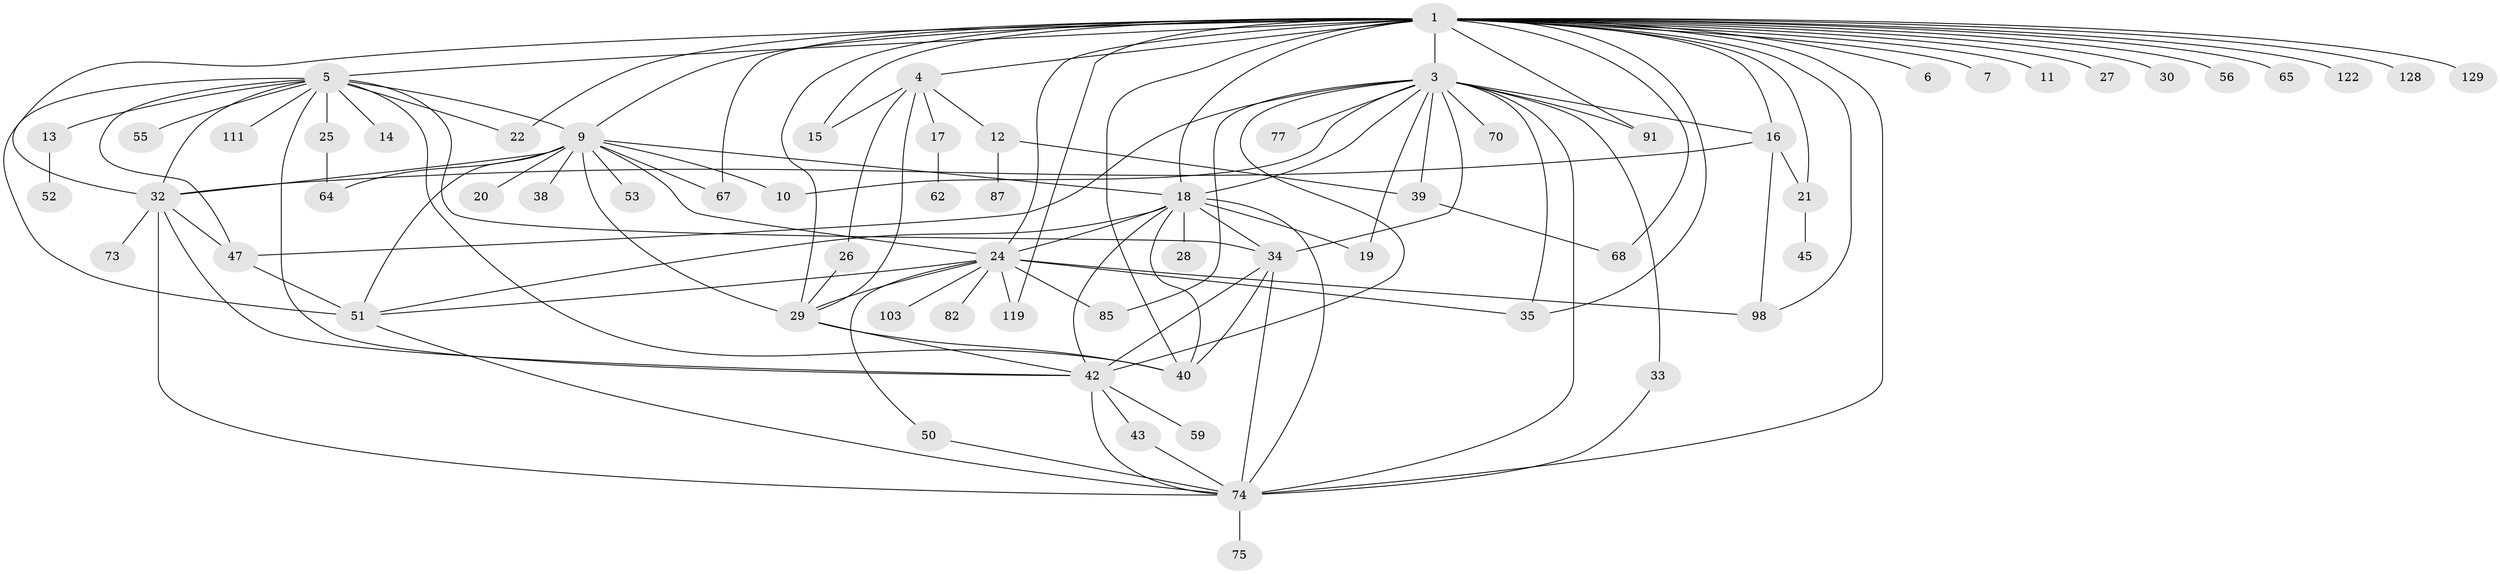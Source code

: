 // original degree distribution, {11: 0.015151515151515152, 30: 0.007575757575757576, 19: 0.007575757575757576, 7: 0.022727272727272728, 5: 0.045454545454545456, 1: 0.3939393939393939, 17: 0.007575757575757576, 9: 0.030303030303030304, 2: 0.25757575757575757, 3: 0.13636363636363635, 14: 0.007575757575757576, 4: 0.030303030303030304, 6: 0.022727272727272728, 8: 0.007575757575757576, 13: 0.007575757575757576}
// Generated by graph-tools (version 1.1) at 2025/18/03/04/25 18:18:21]
// undirected, 66 vertices, 120 edges
graph export_dot {
graph [start="1"]
  node [color=gray90,style=filled];
  1 [super="+2+54+31"];
  3 [super="+61+49"];
  4 [super="+63"];
  5 [super="+8+130"];
  6;
  7;
  9 [super="+36+88+114+120+23"];
  10;
  11;
  12;
  13;
  14;
  15;
  16 [super="+118"];
  17;
  18 [super="+78+71+94"];
  19;
  20;
  21;
  22 [super="+95"];
  24 [super="+44+37+48+96+89"];
  25;
  26 [super="+116"];
  27;
  28;
  29 [super="+72"];
  30;
  32 [super="+41"];
  33;
  34 [super="+60"];
  35 [super="+46"];
  38;
  39 [super="+123"];
  40 [super="+126+117"];
  42;
  43;
  45;
  47 [super="+93+104"];
  50 [super="+92"];
  51 [super="+66"];
  52;
  53 [super="+131"];
  55;
  56;
  59;
  62;
  64;
  65;
  67;
  68;
  70;
  73;
  74 [super="+108+107+79+80"];
  75;
  77;
  82;
  85;
  87;
  91;
  98;
  103;
  111;
  119;
  122;
  128;
  129;
  1 -- 3 [weight=4];
  1 -- 4;
  1 -- 6;
  1 -- 11;
  1 -- 18;
  1 -- 32 [weight=2];
  1 -- 56;
  1 -- 119;
  1 -- 128;
  1 -- 129;
  1 -- 67;
  1 -- 68;
  1 -- 5 [weight=2];
  1 -- 7;
  1 -- 9;
  1 -- 21 [weight=2];
  1 -- 24 [weight=4];
  1 -- 27;
  1 -- 91;
  1 -- 29;
  1 -- 30;
  1 -- 98;
  1 -- 35;
  1 -- 40;
  1 -- 122;
  1 -- 74;
  1 -- 16;
  1 -- 65;
  1 -- 22;
  1 -- 15;
  3 -- 10;
  3 -- 16;
  3 -- 18;
  3 -- 19;
  3 -- 33;
  3 -- 39;
  3 -- 42;
  3 -- 70;
  3 -- 77;
  3 -- 85;
  3 -- 91;
  3 -- 34;
  3 -- 74;
  3 -- 47;
  3 -- 35;
  4 -- 12;
  4 -- 15;
  4 -- 17;
  4 -- 26;
  4 -- 29;
  5 -- 55;
  5 -- 32;
  5 -- 34;
  5 -- 40;
  5 -- 42;
  5 -- 13;
  5 -- 14;
  5 -- 111;
  5 -- 51;
  5 -- 22;
  5 -- 25;
  5 -- 47;
  5 -- 9;
  9 -- 20;
  9 -- 64;
  9 -- 67;
  9 -- 38;
  9 -- 10;
  9 -- 18;
  9 -- 53;
  9 -- 32 [weight=2];
  9 -- 29;
  9 -- 51;
  9 -- 24;
  12 -- 87;
  12 -- 39;
  13 -- 52;
  16 -- 32;
  16 -- 21;
  16 -- 98;
  17 -- 62;
  18 -- 19;
  18 -- 28;
  18 -- 40;
  18 -- 74;
  18 -- 51;
  18 -- 24 [weight=2];
  18 -- 34;
  18 -- 42;
  21 -- 45;
  24 -- 29 [weight=2];
  24 -- 98;
  24 -- 35;
  24 -- 103;
  24 -- 50;
  24 -- 82;
  24 -- 85;
  24 -- 119;
  24 -- 51;
  25 -- 64;
  26 -- 29;
  29 -- 40;
  29 -- 42;
  32 -- 73;
  32 -- 42;
  32 -- 47;
  32 -- 74;
  33 -- 74;
  34 -- 74;
  34 -- 40;
  34 -- 42;
  39 -- 68;
  42 -- 43;
  42 -- 59;
  42 -- 74;
  43 -- 74;
  47 -- 51;
  50 -- 74;
  51 -- 74;
  74 -- 75;
}
